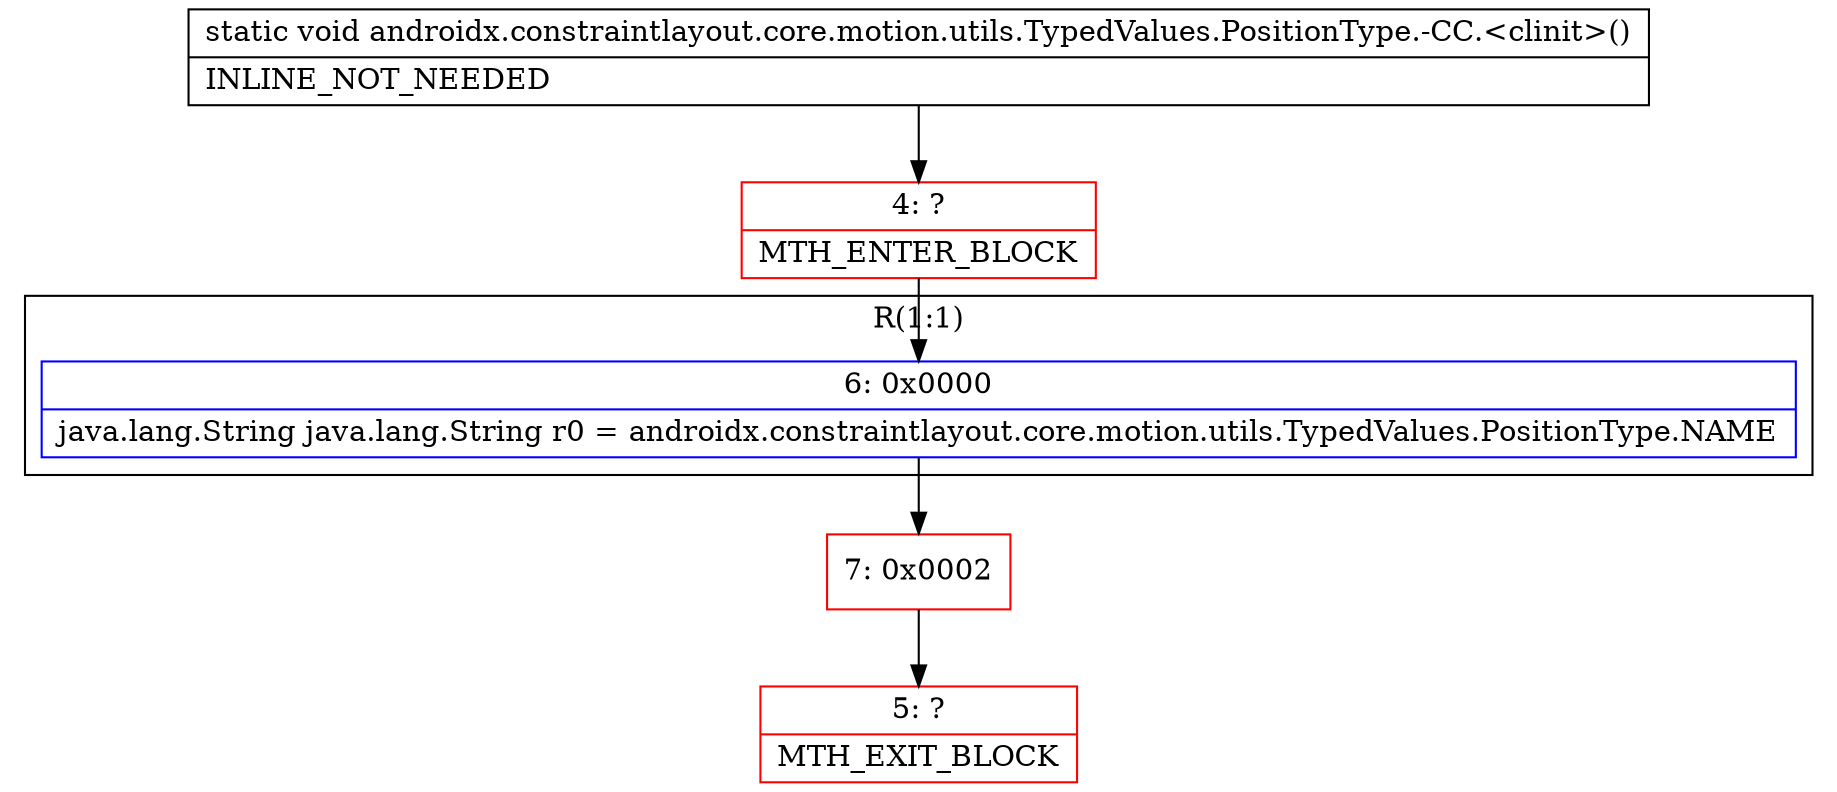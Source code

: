 digraph "CFG forandroidx.constraintlayout.core.motion.utils.TypedValues.PositionType.\-CC.\<clinit\>()V" {
subgraph cluster_Region_1303176964 {
label = "R(1:1)";
node [shape=record,color=blue];
Node_6 [shape=record,label="{6\:\ 0x0000|java.lang.String java.lang.String r0 = androidx.constraintlayout.core.motion.utils.TypedValues.PositionType.NAME\l}"];
}
Node_4 [shape=record,color=red,label="{4\:\ ?|MTH_ENTER_BLOCK\l}"];
Node_7 [shape=record,color=red,label="{7\:\ 0x0002}"];
Node_5 [shape=record,color=red,label="{5\:\ ?|MTH_EXIT_BLOCK\l}"];
MethodNode[shape=record,label="{static void androidx.constraintlayout.core.motion.utils.TypedValues.PositionType.\-CC.\<clinit\>()  | INLINE_NOT_NEEDED\l}"];
MethodNode -> Node_4;Node_6 -> Node_7;
Node_4 -> Node_6;
Node_7 -> Node_5;
}

